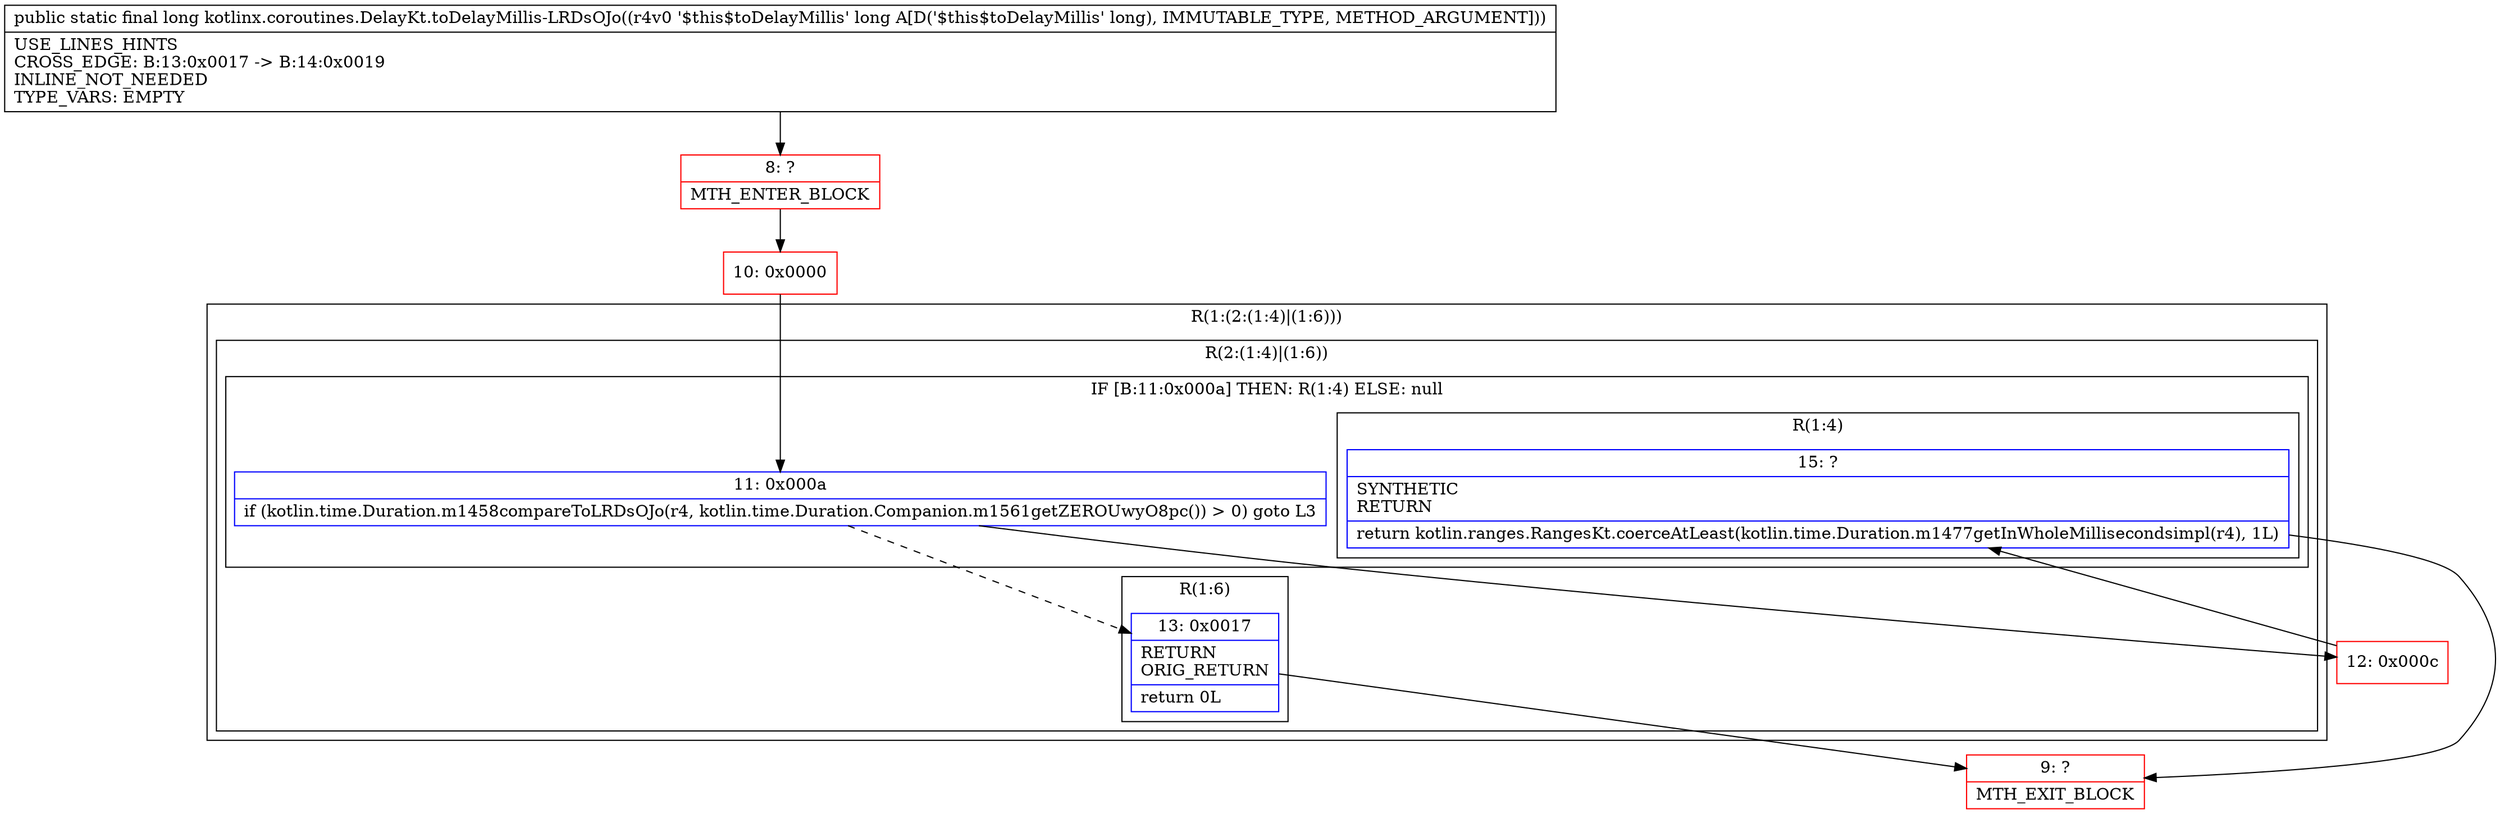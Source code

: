 digraph "CFG forkotlinx.coroutines.DelayKt.toDelayMillis\-LRDsOJo(J)J" {
subgraph cluster_Region_1766102882 {
label = "R(1:(2:(1:4)|(1:6)))";
node [shape=record,color=blue];
subgraph cluster_Region_1439718452 {
label = "R(2:(1:4)|(1:6))";
node [shape=record,color=blue];
subgraph cluster_IfRegion_393489178 {
label = "IF [B:11:0x000a] THEN: R(1:4) ELSE: null";
node [shape=record,color=blue];
Node_11 [shape=record,label="{11\:\ 0x000a|if (kotlin.time.Duration.m1458compareToLRDsOJo(r4, kotlin.time.Duration.Companion.m1561getZEROUwyO8pc()) \> 0) goto L3\l}"];
subgraph cluster_Region_2054921231 {
label = "R(1:4)";
node [shape=record,color=blue];
Node_15 [shape=record,label="{15\:\ ?|SYNTHETIC\lRETURN\l|return kotlin.ranges.RangesKt.coerceAtLeast(kotlin.time.Duration.m1477getInWholeMillisecondsimpl(r4), 1L)\l}"];
}
}
subgraph cluster_Region_935984037 {
label = "R(1:6)";
node [shape=record,color=blue];
Node_13 [shape=record,label="{13\:\ 0x0017|RETURN\lORIG_RETURN\l|return 0L\l}"];
}
}
}
Node_8 [shape=record,color=red,label="{8\:\ ?|MTH_ENTER_BLOCK\l}"];
Node_10 [shape=record,color=red,label="{10\:\ 0x0000}"];
Node_12 [shape=record,color=red,label="{12\:\ 0x000c}"];
Node_9 [shape=record,color=red,label="{9\:\ ?|MTH_EXIT_BLOCK\l}"];
MethodNode[shape=record,label="{public static final long kotlinx.coroutines.DelayKt.toDelayMillis\-LRDsOJo((r4v0 '$this$toDelayMillis' long A[D('$this$toDelayMillis' long), IMMUTABLE_TYPE, METHOD_ARGUMENT]))  | USE_LINES_HINTS\lCROSS_EDGE: B:13:0x0017 \-\> B:14:0x0019\lINLINE_NOT_NEEDED\lTYPE_VARS: EMPTY\l}"];
MethodNode -> Node_8;Node_11 -> Node_12;
Node_11 -> Node_13[style=dashed];
Node_15 -> Node_9;
Node_13 -> Node_9;
Node_8 -> Node_10;
Node_10 -> Node_11;
Node_12 -> Node_15;
}

